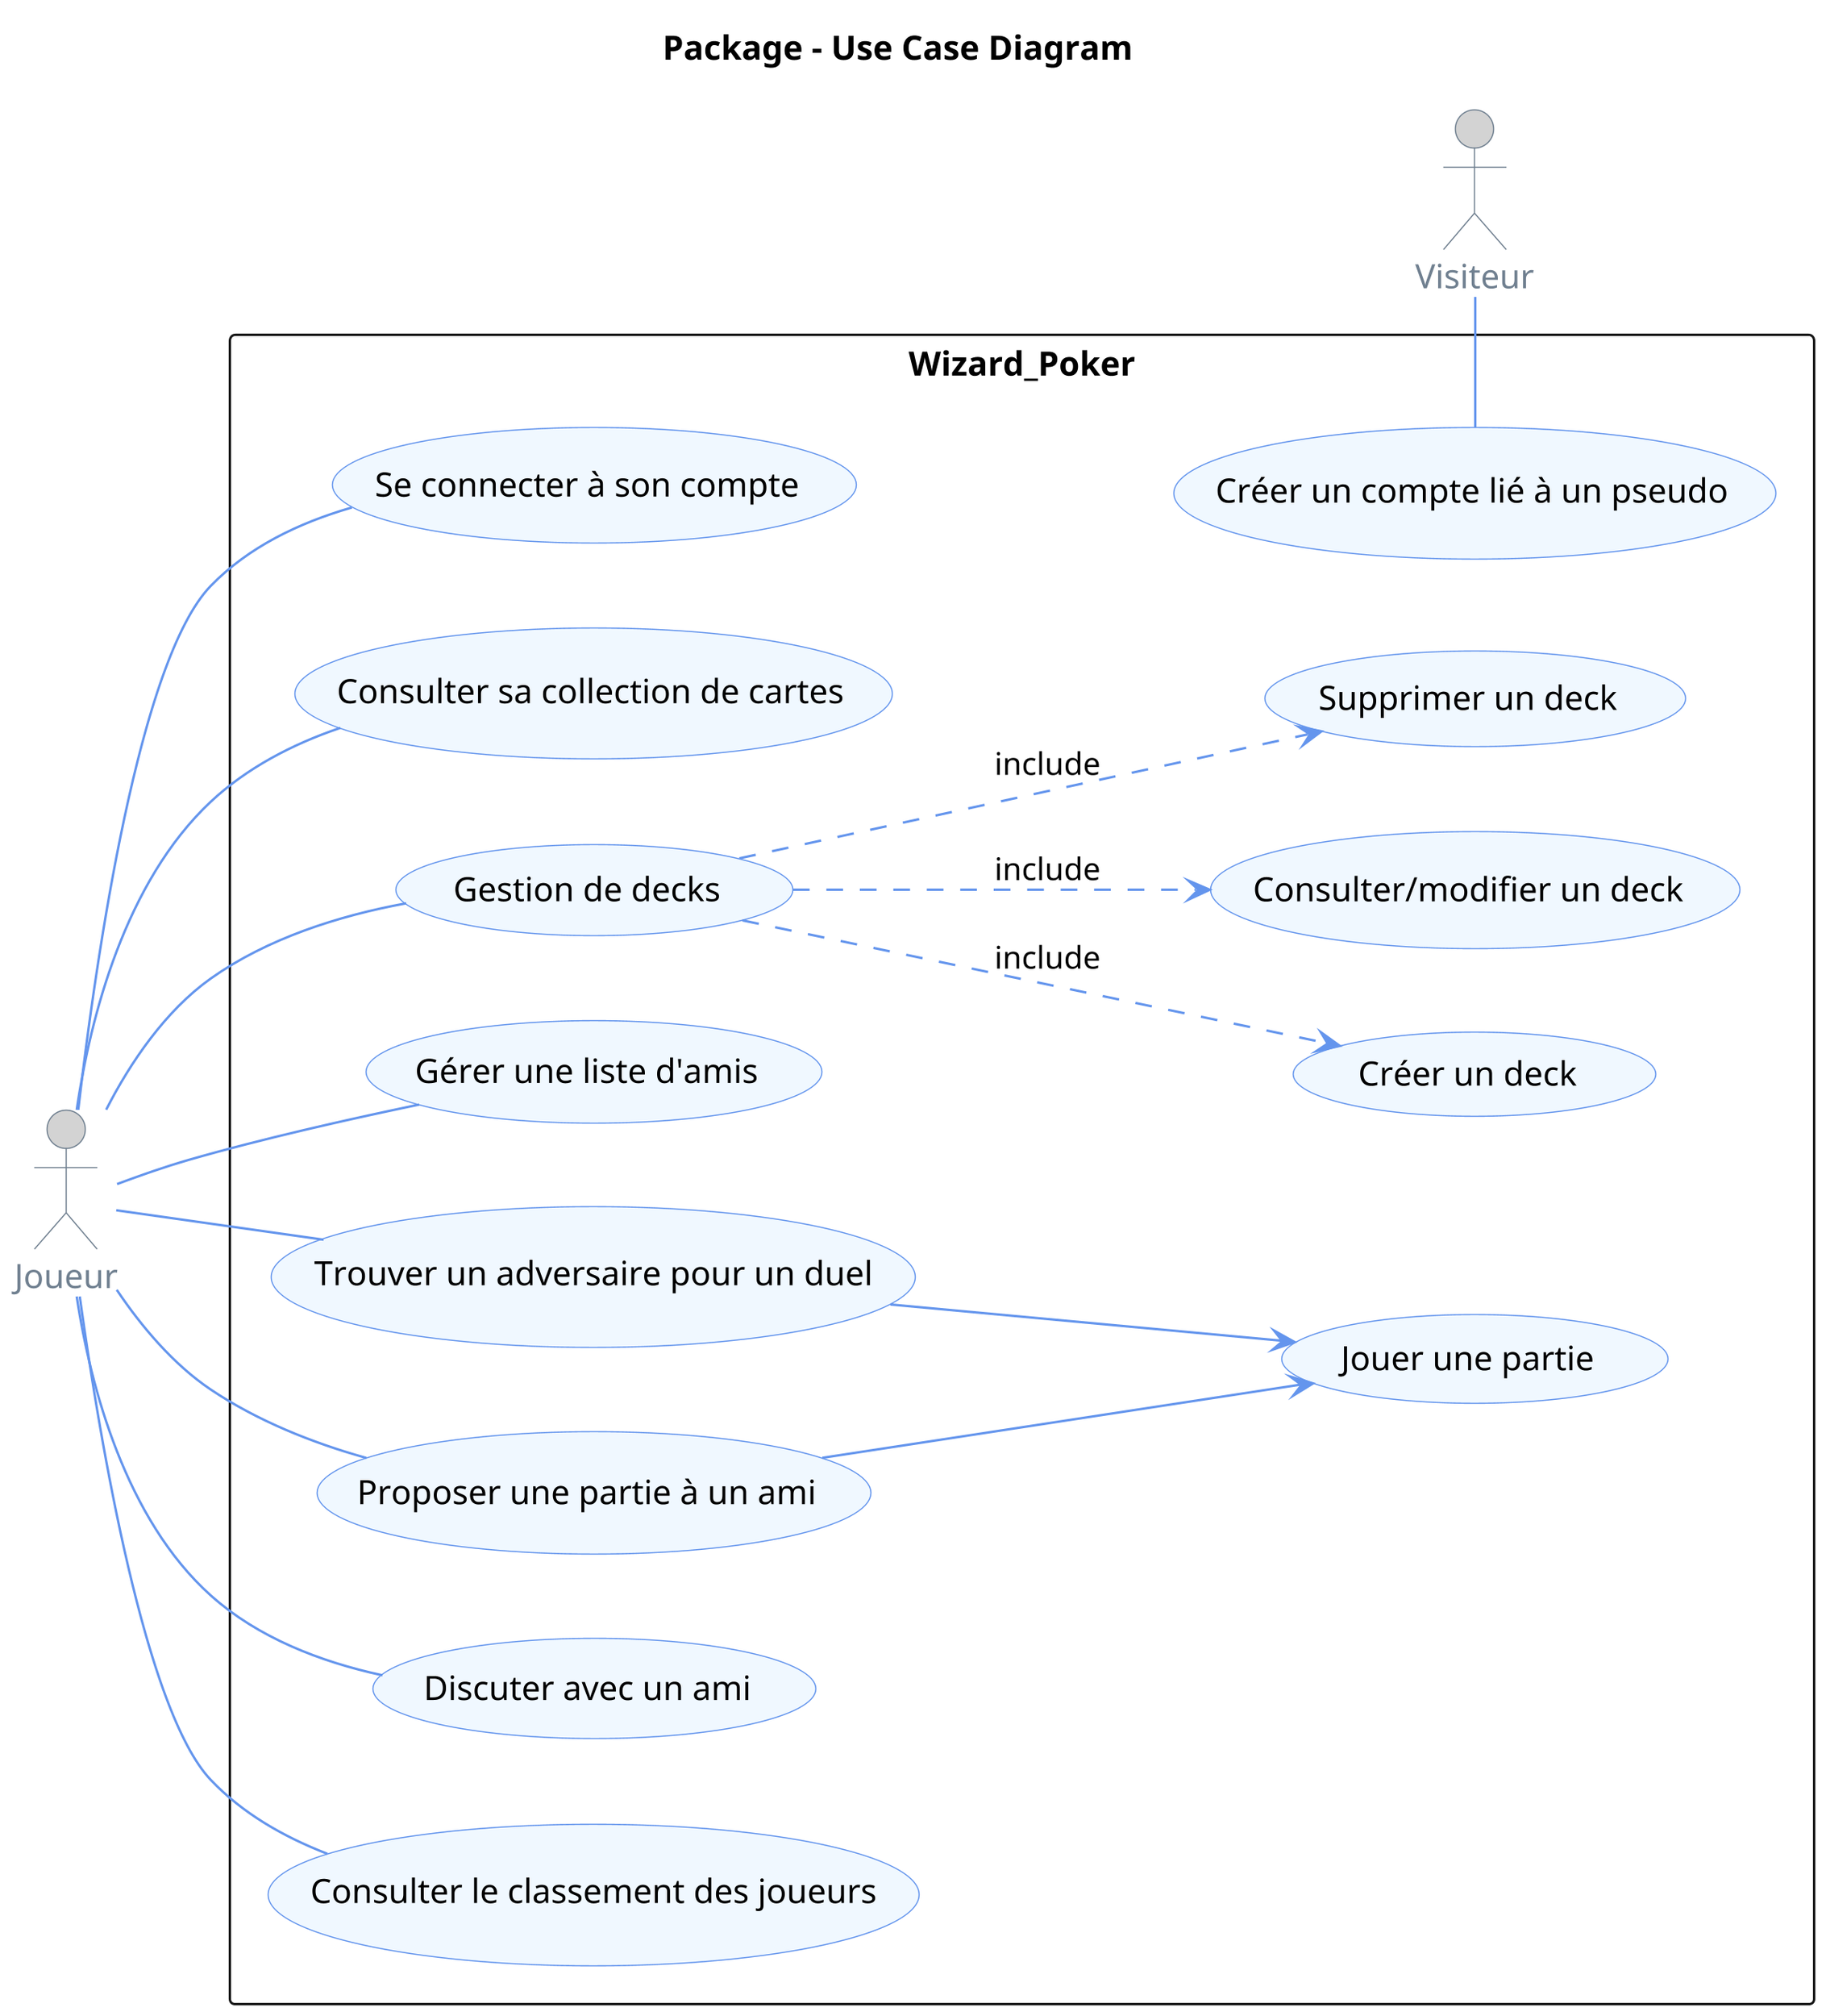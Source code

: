 @startuml

'diagramme ok? rien à changer/refaire?
'il me semblait que Keno avait dit qu'il fallait changer des trucs...

title Package - Use Case Diagram

'pas d'ombre
skinparam shadowing false

skinparam packageStyle rect

skinparam usecase {
  BackgroundColor AliceBlue
  ArrowColor CornflowerBlue
  BorderColor CornflowerBlue
}

skinparam {
  ActorBackgroundColor LightGray
  ActorFontColor SlateGray
  actorBorderColor SlateGray
}
  
left to right direction
skinparam dpi 300

:Joueur: 
:Visiteur:

rectangle Wizard_Poker {
    (Créer un compte lié à un pseudo) as create
    (Se connecter à son compte) as login
    (Consulter sa collection de cartes) as view_carte
    (Gestion de decks) as gest_deck
    (Créer un deck) as create_deck
    (Consulter/modifier un deck) as modif_deck
    (Supprimer un deck) as delete_deck
    (Gérer une liste d'amis) as gest_amis
    (Trouver un adversaire pour un duel) as find_player
    (Proposer une partie à un ami) as friend_player
    (Jouer une partie) as play
    (Discuter avec un ami) as discut_friends
    (Consulter le classement des joueurs) as classement
}

Visiteur -l- create
create -[hidden]u- login
Joueur -- login
Joueur -- view_carte
Joueur -- gest_deck
Joueur -- gest_amis
Joueur -- find_player
Joueur -- friend_player
Joueur -- discut_friends
Joueur -- classement
gest_deck .d-> modif_deck : include
gest_deck .d-> delete_deck : include
gest_deck .d-> create_deck : include
find_player --> play
friend_player --> play

@enduml
